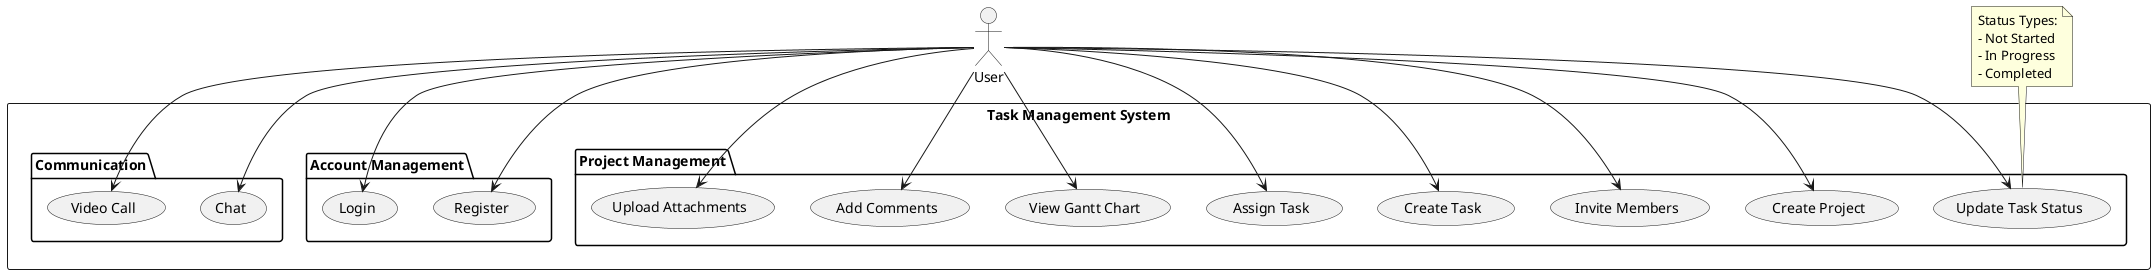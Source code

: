 @startuml Task Management System

actor "User" as user

rectangle "Task Management System" {
    package "Account Management" {
        usecase "Register" as UC1
        usecase "Login" as UC2
    }
    
    package "Project Management" {
        usecase "Create Project" as UC3
        usecase "Invite Members" as UC4
        usecase "Create Task" as UC5
        usecase "Assign Task" as UC6
        usecase "Update Task Status" as UC7
        usecase "Add Comments" as UC8
        usecase "Upload Attachments" as UC9
        usecase "View Gantt Chart" as UC10
    }
    
    package "Communication" {
        usecase "Chat" as UC11
        usecase "Video Call" as UC12
    }
}

' User interactions
user --> UC1
user --> UC2
user --> UC3
user --> UC4
user --> UC5
user --> UC6
user --> UC7
user --> UC8
user --> UC9
user --> UC10
user --> UC11
user --> UC12

' Notes
note "Status Types:\n- Not Started\n- In Progress\n- Completed" as N1
N1 .. UC7

@enduml